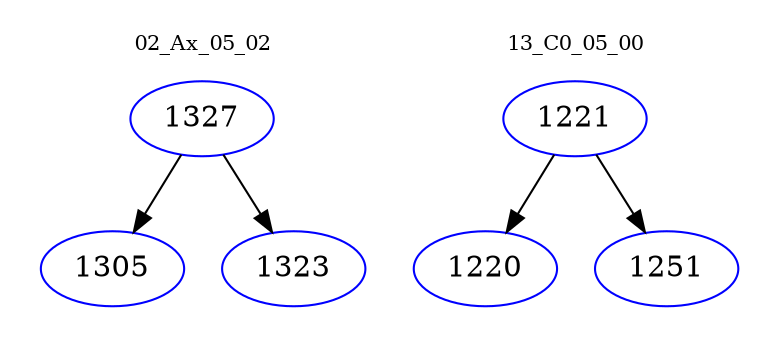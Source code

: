 digraph{
subgraph cluster_0 {
color = white
label = "02_Ax_05_02";
fontsize=10;
T0_1327 [label="1327", color="blue"]
T0_1327 -> T0_1305 [color="black"]
T0_1305 [label="1305", color="blue"]
T0_1327 -> T0_1323 [color="black"]
T0_1323 [label="1323", color="blue"]
}
subgraph cluster_1 {
color = white
label = "13_C0_05_00";
fontsize=10;
T1_1221 [label="1221", color="blue"]
T1_1221 -> T1_1220 [color="black"]
T1_1220 [label="1220", color="blue"]
T1_1221 -> T1_1251 [color="black"]
T1_1251 [label="1251", color="blue"]
}
}
